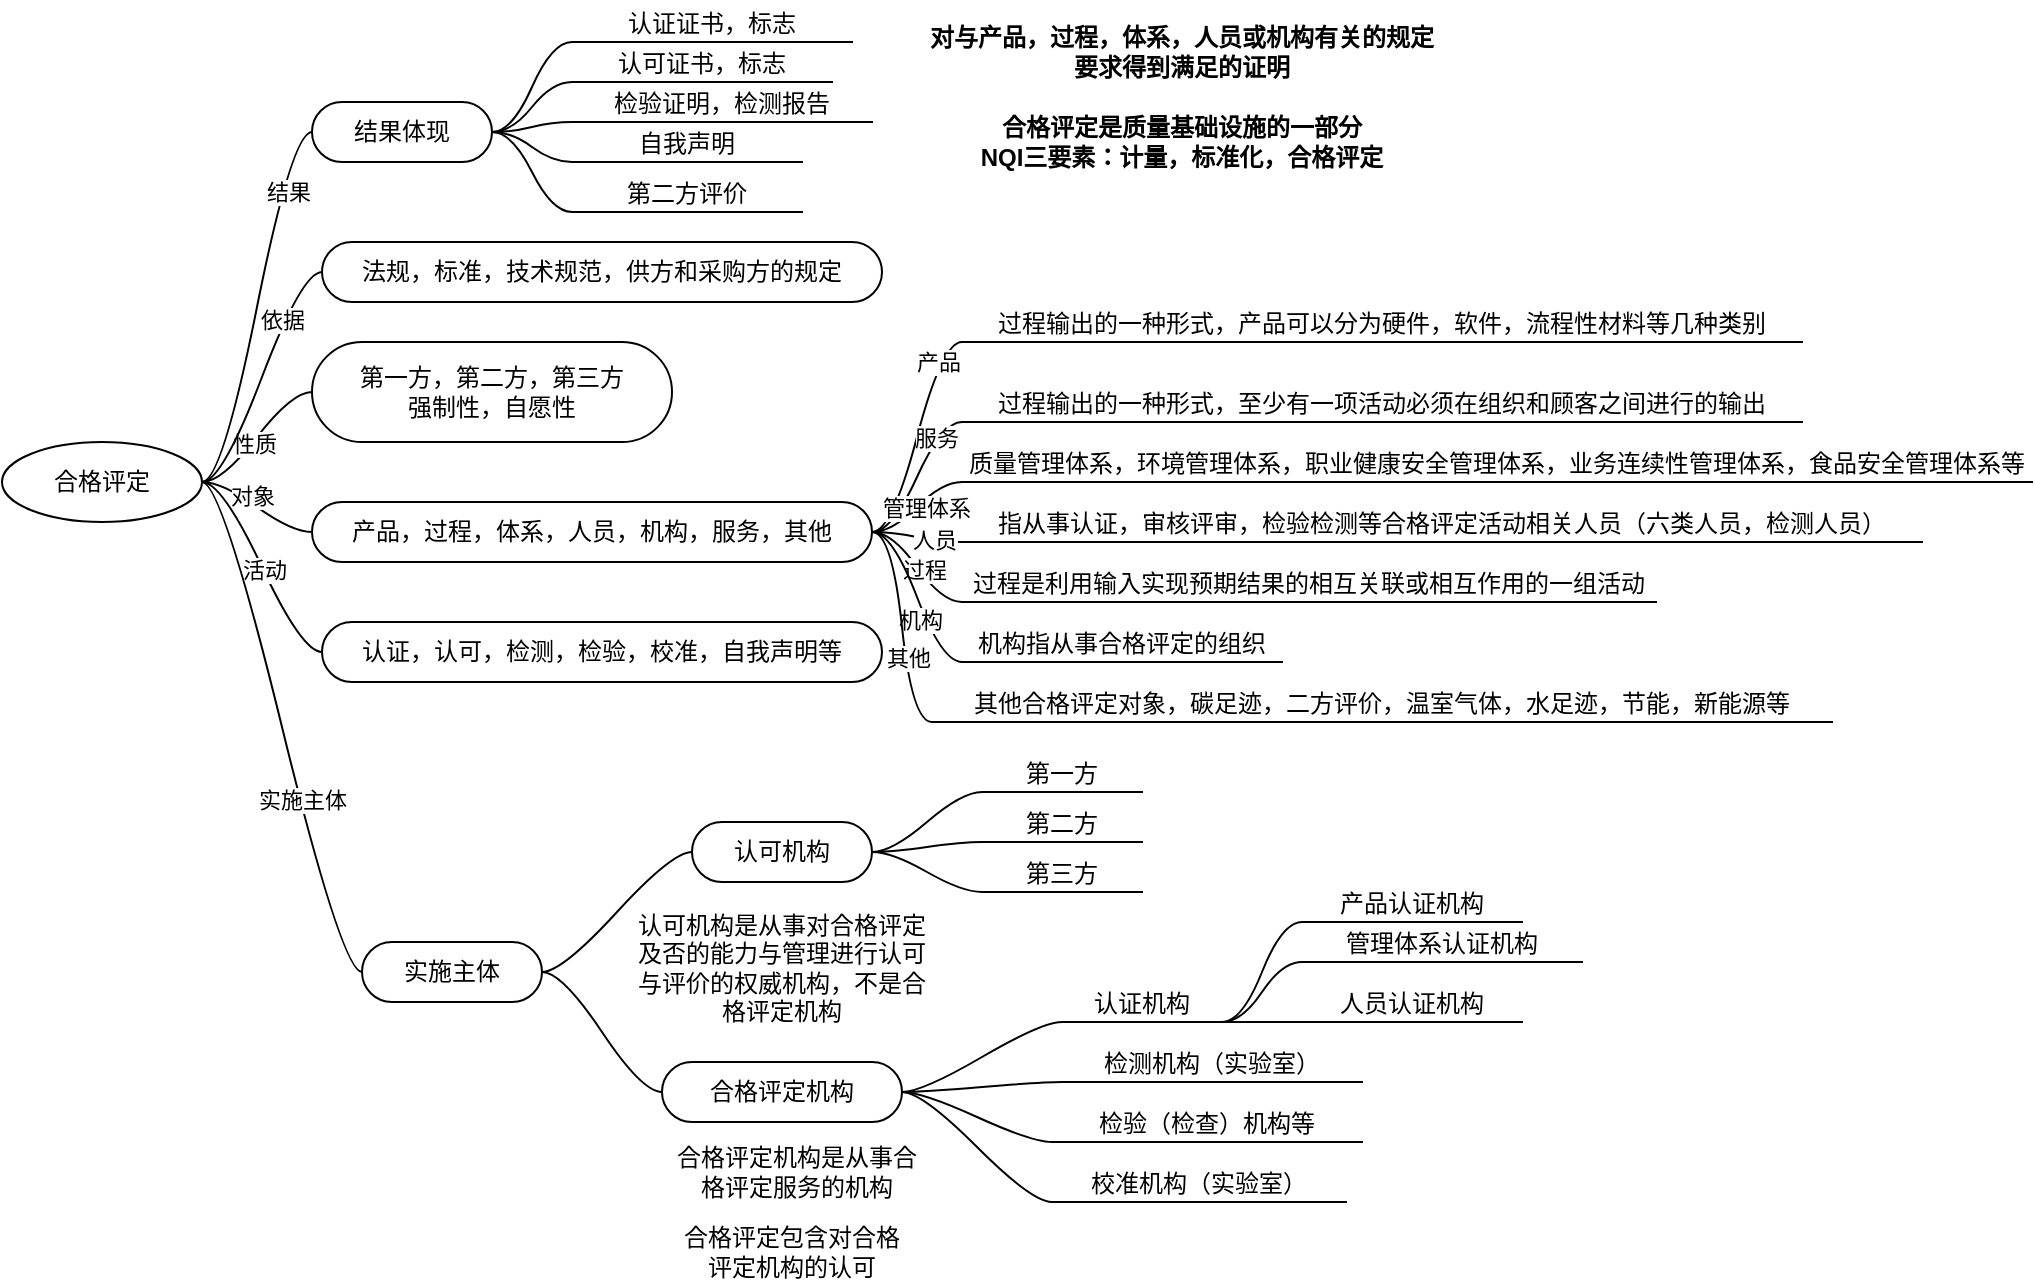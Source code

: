 <mxfile version="21.1.7" type="github">
  <diagram name="Page-1" id="uQ1ixLjwGyGthpmSJSai">
    <mxGraphModel dx="822" dy="773" grid="1" gridSize="10" guides="1" tooltips="1" connect="1" arrows="1" fold="1" page="1" pageScale="1" pageWidth="1100" pageHeight="850" math="0" shadow="0">
      <root>
        <mxCell id="0" />
        <mxCell id="1" parent="0" />
        <mxCell id="vAcdb8zV9JxCYVANtPO0-1" value="合格评定" style="ellipse;whiteSpace=wrap;html=1;align=center;newEdgeStyle={&quot;edgeStyle&quot;:&quot;entityRelationEdgeStyle&quot;,&quot;startArrow&quot;:&quot;none&quot;,&quot;endArrow&quot;:&quot;none&quot;,&quot;segment&quot;:10,&quot;curved&quot;:1,&quot;sourcePerimeterSpacing&quot;:0,&quot;targetPerimeterSpacing&quot;:0};treeFolding=1;treeMoving=1;" vertex="1" parent="1">
          <mxGeometry x="10" y="230" width="100" height="40" as="geometry" />
        </mxCell>
        <mxCell id="vAcdb8zV9JxCYVANtPO0-2" value="对与产品，过程，体系，人员或机构有关的规定要求得到满足的证明" style="text;html=1;strokeColor=none;fillColor=none;align=center;verticalAlign=middle;whiteSpace=wrap;rounded=0;fontStyle=1" vertex="1" parent="1">
          <mxGeometry x="470" y="20" width="260" height="30" as="geometry" />
        </mxCell>
        <mxCell id="vAcdb8zV9JxCYVANtPO0-3" value="第一方，第二方，第三方&lt;br&gt;强制性，自愿性" style="whiteSpace=wrap;html=1;rounded=1;arcSize=50;align=center;verticalAlign=middle;strokeWidth=1;autosize=1;spacing=4;treeFolding=1;treeMoving=1;newEdgeStyle={&quot;edgeStyle&quot;:&quot;entityRelationEdgeStyle&quot;,&quot;startArrow&quot;:&quot;none&quot;,&quot;endArrow&quot;:&quot;none&quot;,&quot;segment&quot;:10,&quot;curved&quot;:1,&quot;sourcePerimeterSpacing&quot;:0,&quot;targetPerimeterSpacing&quot;:0};" vertex="1" parent="1">
          <mxGeometry x="165" y="180" width="180" height="50" as="geometry" />
        </mxCell>
        <mxCell id="vAcdb8zV9JxCYVANtPO0-4" value="" style="edgeStyle=entityRelationEdgeStyle;startArrow=none;endArrow=none;segment=10;curved=1;sourcePerimeterSpacing=0;targetPerimeterSpacing=0;rounded=0;exitX=1;exitY=0.5;exitDx=0;exitDy=0;" edge="1" target="vAcdb8zV9JxCYVANtPO0-3" parent="1" source="vAcdb8zV9JxCYVANtPO0-1">
          <mxGeometry relative="1" as="geometry">
            <mxPoint x="180" y="230" as="sourcePoint" />
          </mxGeometry>
        </mxCell>
        <mxCell id="vAcdb8zV9JxCYVANtPO0-5" value="性质" style="edgeLabel;html=1;align=center;verticalAlign=middle;resizable=0;points=[];" vertex="1" connectable="0" parent="vAcdb8zV9JxCYVANtPO0-4">
          <mxGeometry x="-0.108" relative="1" as="geometry">
            <mxPoint x="1" as="offset" />
          </mxGeometry>
        </mxCell>
        <mxCell id="vAcdb8zV9JxCYVANtPO0-6" value="产品，过程，体系，人员，机构，服务，其他" style="whiteSpace=wrap;html=1;rounded=1;arcSize=50;align=center;verticalAlign=middle;strokeWidth=1;autosize=1;spacing=4;treeFolding=1;treeMoving=1;newEdgeStyle={&quot;edgeStyle&quot;:&quot;entityRelationEdgeStyle&quot;,&quot;startArrow&quot;:&quot;none&quot;,&quot;endArrow&quot;:&quot;none&quot;,&quot;segment&quot;:10,&quot;curved&quot;:1,&quot;sourcePerimeterSpacing&quot;:0,&quot;targetPerimeterSpacing&quot;:0};" vertex="1" parent="1">
          <mxGeometry x="165" y="260" width="280" height="30" as="geometry" />
        </mxCell>
        <mxCell id="vAcdb8zV9JxCYVANtPO0-7" value="" style="edgeStyle=entityRelationEdgeStyle;startArrow=none;endArrow=none;segment=10;curved=1;sourcePerimeterSpacing=0;targetPerimeterSpacing=0;rounded=0;exitX=1;exitY=0.5;exitDx=0;exitDy=0;" edge="1" target="vAcdb8zV9JxCYVANtPO0-6" parent="1" source="vAcdb8zV9JxCYVANtPO0-1">
          <mxGeometry relative="1" as="geometry">
            <mxPoint x="170" y="312" as="sourcePoint" />
          </mxGeometry>
        </mxCell>
        <mxCell id="vAcdb8zV9JxCYVANtPO0-8" value="对象" style="edgeLabel;html=1;align=center;verticalAlign=middle;resizable=0;points=[];" vertex="1" connectable="0" parent="vAcdb8zV9JxCYVANtPO0-7">
          <mxGeometry x="-0.187" y="3" relative="1" as="geometry">
            <mxPoint as="offset" />
          </mxGeometry>
        </mxCell>
        <mxCell id="vAcdb8zV9JxCYVANtPO0-9" value="过程输出的一种形式，产品可以分为硬件，软件，流程性材料等几种类别" style="whiteSpace=wrap;html=1;shape=partialRectangle;top=0;left=0;bottom=1;right=0;points=[[0,1],[1,1]];fillColor=none;align=center;verticalAlign=bottom;routingCenterY=0.5;snapToPoint=1;recursiveResize=0;autosize=1;treeFolding=1;treeMoving=1;newEdgeStyle={&quot;edgeStyle&quot;:&quot;entityRelationEdgeStyle&quot;,&quot;startArrow&quot;:&quot;none&quot;,&quot;endArrow&quot;:&quot;none&quot;,&quot;segment&quot;:10,&quot;curved&quot;:1,&quot;sourcePerimeterSpacing&quot;:0,&quot;targetPerimeterSpacing&quot;:0};" vertex="1" parent="1">
          <mxGeometry x="490" y="150" width="420" height="30" as="geometry" />
        </mxCell>
        <mxCell id="vAcdb8zV9JxCYVANtPO0-10" value="" style="edgeStyle=entityRelationEdgeStyle;startArrow=none;endArrow=none;segment=10;curved=1;sourcePerimeterSpacing=0;targetPerimeterSpacing=0;rounded=0;exitX=1;exitY=0.5;exitDx=0;exitDy=0;" edge="1" target="vAcdb8zV9JxCYVANtPO0-9" parent="1" source="vAcdb8zV9JxCYVANtPO0-6">
          <mxGeometry relative="1" as="geometry">
            <mxPoint x="470" y="240" as="sourcePoint" />
          </mxGeometry>
        </mxCell>
        <mxCell id="vAcdb8zV9JxCYVANtPO0-11" value="产品" style="edgeLabel;html=1;align=center;verticalAlign=middle;resizable=0;points=[];" vertex="1" connectable="0" parent="vAcdb8zV9JxCYVANtPO0-10">
          <mxGeometry x="0.073" y="2" relative="1" as="geometry">
            <mxPoint x="11" y="-33" as="offset" />
          </mxGeometry>
        </mxCell>
        <mxCell id="vAcdb8zV9JxCYVANtPO0-12" value="过程输出的一种形式，至少有一项活动必须在组织和顾客之间进行的输出" style="whiteSpace=wrap;html=1;shape=partialRectangle;top=0;left=0;bottom=1;right=0;points=[[0,1],[1,1]];fillColor=none;align=center;verticalAlign=bottom;routingCenterY=0.5;snapToPoint=1;recursiveResize=0;autosize=1;treeFolding=1;treeMoving=1;newEdgeStyle={&quot;edgeStyle&quot;:&quot;entityRelationEdgeStyle&quot;,&quot;startArrow&quot;:&quot;none&quot;,&quot;endArrow&quot;:&quot;none&quot;,&quot;segment&quot;:10,&quot;curved&quot;:1,&quot;sourcePerimeterSpacing&quot;:0,&quot;targetPerimeterSpacing&quot;:0};" vertex="1" parent="1">
          <mxGeometry x="490" y="190" width="420" height="30" as="geometry" />
        </mxCell>
        <mxCell id="vAcdb8zV9JxCYVANtPO0-13" value="" style="edgeStyle=entityRelationEdgeStyle;startArrow=none;endArrow=none;segment=10;curved=1;sourcePerimeterSpacing=0;targetPerimeterSpacing=0;rounded=0;exitX=1;exitY=0.5;exitDx=0;exitDy=0;" edge="1" target="vAcdb8zV9JxCYVANtPO0-12" parent="1" source="vAcdb8zV9JxCYVANtPO0-6">
          <mxGeometry relative="1" as="geometry">
            <mxPoint x="360" y="275" as="sourcePoint" />
          </mxGeometry>
        </mxCell>
        <mxCell id="vAcdb8zV9JxCYVANtPO0-14" value="服务" style="edgeLabel;html=1;align=center;verticalAlign=middle;resizable=0;points=[];" vertex="1" connectable="0" parent="vAcdb8zV9JxCYVANtPO0-13">
          <mxGeometry x="-0.114" relative="1" as="geometry">
            <mxPoint x="11" y="-24" as="offset" />
          </mxGeometry>
        </mxCell>
        <mxCell id="vAcdb8zV9JxCYVANtPO0-15" value="质量管理体系，环境管理体系，职业健康安全管理体系，业务连续性管理体系，食品安全管理体系等" style="whiteSpace=wrap;html=1;shape=partialRectangle;top=0;left=0;bottom=1;right=0;points=[[0,1],[1,1]];fillColor=none;align=center;verticalAlign=bottom;routingCenterY=0.5;snapToPoint=1;recursiveResize=0;autosize=1;treeFolding=1;treeMoving=1;newEdgeStyle={&quot;edgeStyle&quot;:&quot;entityRelationEdgeStyle&quot;,&quot;startArrow&quot;:&quot;none&quot;,&quot;endArrow&quot;:&quot;none&quot;,&quot;segment&quot;:10,&quot;curved&quot;:1,&quot;sourcePerimeterSpacing&quot;:0,&quot;targetPerimeterSpacing&quot;:0};" vertex="1" parent="1">
          <mxGeometry x="490" y="220" width="535" height="30" as="geometry" />
        </mxCell>
        <mxCell id="vAcdb8zV9JxCYVANtPO0-16" value="" style="edgeStyle=entityRelationEdgeStyle;startArrow=none;endArrow=none;segment=10;curved=1;sourcePerimeterSpacing=0;targetPerimeterSpacing=0;rounded=0;exitX=1;exitY=0.5;exitDx=0;exitDy=0;" edge="1" target="vAcdb8zV9JxCYVANtPO0-15" parent="1" source="vAcdb8zV9JxCYVANtPO0-6">
          <mxGeometry relative="1" as="geometry">
            <mxPoint x="450" y="270" as="sourcePoint" />
          </mxGeometry>
        </mxCell>
        <mxCell id="vAcdb8zV9JxCYVANtPO0-17" value="管理体系" style="edgeLabel;html=1;align=center;verticalAlign=middle;resizable=0;points=[];" vertex="1" connectable="0" parent="vAcdb8zV9JxCYVANtPO0-16">
          <mxGeometry x="0.081" y="-3" relative="1" as="geometry">
            <mxPoint as="offset" />
          </mxGeometry>
        </mxCell>
        <mxCell id="vAcdb8zV9JxCYVANtPO0-18" value="指从事认证，审核评审，检验检测等合格评定活动相关人员（六类人员，检测人员）" style="whiteSpace=wrap;html=1;shape=partialRectangle;top=0;left=0;bottom=1;right=0;points=[[0,1],[1,1]];fillColor=none;align=center;verticalAlign=bottom;routingCenterY=0.5;snapToPoint=1;recursiveResize=0;autosize=1;treeFolding=1;treeMoving=1;newEdgeStyle={&quot;edgeStyle&quot;:&quot;entityRelationEdgeStyle&quot;,&quot;startArrow&quot;:&quot;none&quot;,&quot;endArrow&quot;:&quot;none&quot;,&quot;segment&quot;:10,&quot;curved&quot;:1,&quot;sourcePerimeterSpacing&quot;:0,&quot;targetPerimeterSpacing&quot;:0};" vertex="1" parent="1">
          <mxGeometry x="490" y="250" width="480" height="30" as="geometry" />
        </mxCell>
        <mxCell id="vAcdb8zV9JxCYVANtPO0-19" value="" style="edgeStyle=entityRelationEdgeStyle;startArrow=none;endArrow=none;segment=10;curved=1;sourcePerimeterSpacing=0;targetPerimeterSpacing=0;rounded=0;" edge="1" target="vAcdb8zV9JxCYVANtPO0-18" parent="1" source="vAcdb8zV9JxCYVANtPO0-6">
          <mxGeometry relative="1" as="geometry">
            <mxPoint x="450" y="300" as="sourcePoint" />
          </mxGeometry>
        </mxCell>
        <mxCell id="vAcdb8zV9JxCYVANtPO0-20" value="人员" style="edgeLabel;html=1;align=center;verticalAlign=middle;resizable=0;points=[];" vertex="1" connectable="0" parent="vAcdb8zV9JxCYVANtPO0-19">
          <mxGeometry x="0.354" relative="1" as="geometry">
            <mxPoint as="offset" />
          </mxGeometry>
        </mxCell>
        <mxCell id="vAcdb8zV9JxCYVANtPO0-21" value="过程是利用输入实现预期结果的相互关联或相互作用的一组活动" style="whiteSpace=wrap;html=1;shape=partialRectangle;top=0;left=0;bottom=1;right=0;points=[[0,1],[1,1]];fillColor=none;align=center;verticalAlign=bottom;routingCenterY=0.5;snapToPoint=1;recursiveResize=0;autosize=1;treeFolding=1;treeMoving=1;newEdgeStyle={&quot;edgeStyle&quot;:&quot;entityRelationEdgeStyle&quot;,&quot;startArrow&quot;:&quot;none&quot;,&quot;endArrow&quot;:&quot;none&quot;,&quot;segment&quot;:10,&quot;curved&quot;:1,&quot;sourcePerimeterSpacing&quot;:0,&quot;targetPerimeterSpacing&quot;:0};" vertex="1" parent="1">
          <mxGeometry x="490" y="280" width="347" height="30" as="geometry" />
        </mxCell>
        <mxCell id="vAcdb8zV9JxCYVANtPO0-22" value="" style="edgeStyle=entityRelationEdgeStyle;startArrow=none;endArrow=none;segment=10;curved=1;sourcePerimeterSpacing=0;targetPerimeterSpacing=0;rounded=0;exitX=1;exitY=0.5;exitDx=0;exitDy=0;" edge="1" target="vAcdb8zV9JxCYVANtPO0-21" parent="1" source="vAcdb8zV9JxCYVANtPO0-6">
          <mxGeometry relative="1" as="geometry">
            <mxPoint x="450" y="280" as="sourcePoint" />
          </mxGeometry>
        </mxCell>
        <mxCell id="vAcdb8zV9JxCYVANtPO0-23" value="过程" style="edgeLabel;html=1;align=center;verticalAlign=middle;resizable=0;points=[];" vertex="1" connectable="0" parent="vAcdb8zV9JxCYVANtPO0-22">
          <mxGeometry x="0.092" y="2" relative="1" as="geometry">
            <mxPoint as="offset" />
          </mxGeometry>
        </mxCell>
        <mxCell id="vAcdb8zV9JxCYVANtPO0-24" value="机构指从事合格评定的组织" style="whiteSpace=wrap;html=1;shape=partialRectangle;top=0;left=0;bottom=1;right=0;points=[[0,1],[1,1]];fillColor=none;align=center;verticalAlign=bottom;routingCenterY=0.5;snapToPoint=1;recursiveResize=0;autosize=1;treeFolding=1;treeMoving=1;newEdgeStyle={&quot;edgeStyle&quot;:&quot;entityRelationEdgeStyle&quot;,&quot;startArrow&quot;:&quot;none&quot;,&quot;endArrow&quot;:&quot;none&quot;,&quot;segment&quot;:10,&quot;curved&quot;:1,&quot;sourcePerimeterSpacing&quot;:0,&quot;targetPerimeterSpacing&quot;:0};" vertex="1" parent="1">
          <mxGeometry x="490" y="310" width="160" height="30" as="geometry" />
        </mxCell>
        <mxCell id="vAcdb8zV9JxCYVANtPO0-25" value="" style="edgeStyle=entityRelationEdgeStyle;startArrow=none;endArrow=none;segment=10;curved=1;sourcePerimeterSpacing=0;targetPerimeterSpacing=0;rounded=0;exitX=1;exitY=0.5;exitDx=0;exitDy=0;" edge="1" target="vAcdb8zV9JxCYVANtPO0-24" parent="1" source="vAcdb8zV9JxCYVANtPO0-6">
          <mxGeometry relative="1" as="geometry">
            <mxPoint x="460" y="370" as="sourcePoint" />
          </mxGeometry>
        </mxCell>
        <mxCell id="vAcdb8zV9JxCYVANtPO0-26" value="机构" style="edgeLabel;html=1;align=center;verticalAlign=middle;resizable=0;points=[];" vertex="1" connectable="0" parent="vAcdb8zV9JxCYVANtPO0-25">
          <mxGeometry x="0.236" y="-3" relative="1" as="geometry">
            <mxPoint as="offset" />
          </mxGeometry>
        </mxCell>
        <mxCell id="vAcdb8zV9JxCYVANtPO0-27" value="其他合格评定对象，碳足迹，二方评价，温室气体，水足迹，节能，新能源等" style="whiteSpace=wrap;html=1;shape=partialRectangle;top=0;left=0;bottom=1;right=0;points=[[0,1],[1,1]];fillColor=none;align=center;verticalAlign=bottom;routingCenterY=0.5;snapToPoint=1;recursiveResize=0;autosize=1;treeFolding=1;treeMoving=1;newEdgeStyle={&quot;edgeStyle&quot;:&quot;entityRelationEdgeStyle&quot;,&quot;startArrow&quot;:&quot;none&quot;,&quot;endArrow&quot;:&quot;none&quot;,&quot;segment&quot;:10,&quot;curved&quot;:1,&quot;sourcePerimeterSpacing&quot;:0,&quot;targetPerimeterSpacing&quot;:0};" vertex="1" parent="1">
          <mxGeometry x="475" y="340" width="450" height="30" as="geometry" />
        </mxCell>
        <mxCell id="vAcdb8zV9JxCYVANtPO0-28" value="" style="edgeStyle=entityRelationEdgeStyle;startArrow=none;endArrow=none;segment=10;curved=1;sourcePerimeterSpacing=0;targetPerimeterSpacing=0;rounded=0;exitX=1;exitY=0.5;exitDx=0;exitDy=0;" edge="1" target="vAcdb8zV9JxCYVANtPO0-27" parent="1" source="vAcdb8zV9JxCYVANtPO0-6">
          <mxGeometry relative="1" as="geometry">
            <mxPoint x="450" y="400" as="sourcePoint" />
          </mxGeometry>
        </mxCell>
        <mxCell id="vAcdb8zV9JxCYVANtPO0-29" value="其他" style="edgeLabel;html=1;align=center;verticalAlign=middle;resizable=0;points=[];" vertex="1" connectable="0" parent="vAcdb8zV9JxCYVANtPO0-28">
          <mxGeometry x="0.267" y="1" relative="1" as="geometry">
            <mxPoint as="offset" />
          </mxGeometry>
        </mxCell>
        <mxCell id="vAcdb8zV9JxCYVANtPO0-30" value="认证，认可，检测，检验，校准，自我声明等" style="whiteSpace=wrap;html=1;rounded=1;arcSize=50;align=center;verticalAlign=middle;strokeWidth=1;autosize=1;spacing=4;treeFolding=1;treeMoving=1;newEdgeStyle={&quot;edgeStyle&quot;:&quot;entityRelationEdgeStyle&quot;,&quot;startArrow&quot;:&quot;none&quot;,&quot;endArrow&quot;:&quot;none&quot;,&quot;segment&quot;:10,&quot;curved&quot;:1,&quot;sourcePerimeterSpacing&quot;:0,&quot;targetPerimeterSpacing&quot;:0};" vertex="1" parent="1">
          <mxGeometry x="170" y="320" width="280" height="30" as="geometry" />
        </mxCell>
        <mxCell id="vAcdb8zV9JxCYVANtPO0-31" value="" style="edgeStyle=entityRelationEdgeStyle;startArrow=none;endArrow=none;segment=10;curved=1;sourcePerimeterSpacing=0;targetPerimeterSpacing=0;rounded=0;exitX=1;exitY=0.5;exitDx=0;exitDy=0;" edge="1" target="vAcdb8zV9JxCYVANtPO0-30" parent="1" source="vAcdb8zV9JxCYVANtPO0-1">
          <mxGeometry relative="1" as="geometry">
            <mxPoint x="150" y="370" as="sourcePoint" />
          </mxGeometry>
        </mxCell>
        <mxCell id="vAcdb8zV9JxCYVANtPO0-32" value="活动" style="edgeLabel;html=1;align=center;verticalAlign=middle;resizable=0;points=[];" vertex="1" connectable="0" parent="vAcdb8zV9JxCYVANtPO0-31">
          <mxGeometry x="0.029" relative="1" as="geometry">
            <mxPoint as="offset" />
          </mxGeometry>
        </mxCell>
        <mxCell id="vAcdb8zV9JxCYVANtPO0-33" value="实施主体" style="whiteSpace=wrap;html=1;rounded=1;arcSize=50;align=center;verticalAlign=middle;strokeWidth=1;autosize=1;spacing=4;treeFolding=1;treeMoving=1;newEdgeStyle={&quot;edgeStyle&quot;:&quot;entityRelationEdgeStyle&quot;,&quot;startArrow&quot;:&quot;none&quot;,&quot;endArrow&quot;:&quot;none&quot;,&quot;segment&quot;:10,&quot;curved&quot;:1,&quot;sourcePerimeterSpacing&quot;:0,&quot;targetPerimeterSpacing&quot;:0};" vertex="1" parent="1">
          <mxGeometry x="190" y="480" width="90" height="30" as="geometry" />
        </mxCell>
        <mxCell id="vAcdb8zV9JxCYVANtPO0-34" value="" style="edgeStyle=entityRelationEdgeStyle;startArrow=none;endArrow=none;segment=10;curved=1;sourcePerimeterSpacing=0;targetPerimeterSpacing=0;rounded=0;exitX=1;exitY=0.5;exitDx=0;exitDy=0;" edge="1" target="vAcdb8zV9JxCYVANtPO0-33" parent="1" source="vAcdb8zV9JxCYVANtPO0-1">
          <mxGeometry relative="1" as="geometry">
            <mxPoint x="140" y="412" as="sourcePoint" />
          </mxGeometry>
        </mxCell>
        <mxCell id="vAcdb8zV9JxCYVANtPO0-35" value="实施主体" style="edgeLabel;html=1;align=center;verticalAlign=middle;resizable=0;points=[];" vertex="1" connectable="0" parent="vAcdb8zV9JxCYVANtPO0-34">
          <mxGeometry x="0.275" y="1" relative="1" as="geometry">
            <mxPoint as="offset" />
          </mxGeometry>
        </mxCell>
        <mxCell id="vAcdb8zV9JxCYVANtPO0-36" value="认证机构" style="whiteSpace=wrap;html=1;shape=partialRectangle;top=0;left=0;bottom=1;right=0;points=[[0,1],[1,1]];fillColor=none;align=center;verticalAlign=bottom;routingCenterY=0.5;snapToPoint=1;recursiveResize=0;autosize=1;treeFolding=1;treeMoving=1;newEdgeStyle={&quot;edgeStyle&quot;:&quot;entityRelationEdgeStyle&quot;,&quot;startArrow&quot;:&quot;none&quot;,&quot;endArrow&quot;:&quot;none&quot;,&quot;segment&quot;:10,&quot;curved&quot;:1,&quot;sourcePerimeterSpacing&quot;:0,&quot;targetPerimeterSpacing&quot;:0};" vertex="1" parent="1">
          <mxGeometry x="540" y="490" width="80" height="30" as="geometry" />
        </mxCell>
        <mxCell id="vAcdb8zV9JxCYVANtPO0-37" value="" style="edgeStyle=entityRelationEdgeStyle;startArrow=none;endArrow=none;segment=10;curved=1;sourcePerimeterSpacing=0;targetPerimeterSpacing=0;rounded=0;exitX=1;exitY=0.5;exitDx=0;exitDy=0;" edge="1" target="vAcdb8zV9JxCYVANtPO0-36" parent="1" source="vAcdb8zV9JxCYVANtPO0-63">
          <mxGeometry relative="1" as="geometry">
            <mxPoint x="280" y="400" as="sourcePoint" />
          </mxGeometry>
        </mxCell>
        <mxCell id="vAcdb8zV9JxCYVANtPO0-38" value="检测机构（实验室）" style="whiteSpace=wrap;html=1;shape=partialRectangle;top=0;left=0;bottom=1;right=0;points=[[0,1],[1,1]];fillColor=none;align=center;verticalAlign=bottom;routingCenterY=0.5;snapToPoint=1;recursiveResize=0;autosize=1;treeFolding=1;treeMoving=1;newEdgeStyle={&quot;edgeStyle&quot;:&quot;entityRelationEdgeStyle&quot;,&quot;startArrow&quot;:&quot;none&quot;,&quot;endArrow&quot;:&quot;none&quot;,&quot;segment&quot;:10,&quot;curved&quot;:1,&quot;sourcePerimeterSpacing&quot;:0,&quot;targetPerimeterSpacing&quot;:0};" vertex="1" parent="1">
          <mxGeometry x="540" y="520" width="150" height="30" as="geometry" />
        </mxCell>
        <mxCell id="vAcdb8zV9JxCYVANtPO0-39" value="" style="edgeStyle=entityRelationEdgeStyle;startArrow=none;endArrow=none;segment=10;curved=1;sourcePerimeterSpacing=0;targetPerimeterSpacing=0;rounded=0;exitX=1;exitY=0.5;exitDx=0;exitDy=0;" edge="1" target="vAcdb8zV9JxCYVANtPO0-38" parent="1" source="vAcdb8zV9JxCYVANtPO0-63">
          <mxGeometry relative="1" as="geometry">
            <mxPoint x="355" y="460" as="sourcePoint" />
          </mxGeometry>
        </mxCell>
        <mxCell id="vAcdb8zV9JxCYVANtPO0-42" value="检验（检查）机构等" style="whiteSpace=wrap;html=1;shape=partialRectangle;top=0;left=0;bottom=1;right=0;points=[[0,1],[1,1]];fillColor=none;align=center;verticalAlign=bottom;routingCenterY=0.5;snapToPoint=1;recursiveResize=0;autosize=1;treeFolding=1;treeMoving=1;newEdgeStyle={&quot;edgeStyle&quot;:&quot;entityRelationEdgeStyle&quot;,&quot;startArrow&quot;:&quot;none&quot;,&quot;endArrow&quot;:&quot;none&quot;,&quot;segment&quot;:10,&quot;curved&quot;:1,&quot;sourcePerimeterSpacing&quot;:0,&quot;targetPerimeterSpacing&quot;:0};" vertex="1" parent="1">
          <mxGeometry x="535" y="560" width="155" height="20" as="geometry" />
        </mxCell>
        <mxCell id="vAcdb8zV9JxCYVANtPO0-43" value="" style="edgeStyle=entityRelationEdgeStyle;startArrow=none;endArrow=none;segment=10;curved=1;sourcePerimeterSpacing=0;targetPerimeterSpacing=0;rounded=0;exitX=1;exitY=0.5;exitDx=0;exitDy=0;" edge="1" target="vAcdb8zV9JxCYVANtPO0-42" parent="1" source="vAcdb8zV9JxCYVANtPO0-63">
          <mxGeometry relative="1" as="geometry">
            <mxPoint x="355" y="495" as="sourcePoint" />
          </mxGeometry>
        </mxCell>
        <mxCell id="vAcdb8zV9JxCYVANtPO0-44" value="法规，标准，技术规范，供方和采购方的规定" style="whiteSpace=wrap;html=1;rounded=1;arcSize=50;align=center;verticalAlign=middle;strokeWidth=1;autosize=1;spacing=4;treeFolding=1;treeMoving=1;newEdgeStyle={&quot;edgeStyle&quot;:&quot;entityRelationEdgeStyle&quot;,&quot;startArrow&quot;:&quot;none&quot;,&quot;endArrow&quot;:&quot;none&quot;,&quot;segment&quot;:10,&quot;curved&quot;:1,&quot;sourcePerimeterSpacing&quot;:0,&quot;targetPerimeterSpacing&quot;:0};" vertex="1" parent="1">
          <mxGeometry x="170" y="130" width="280" height="30" as="geometry" />
        </mxCell>
        <mxCell id="vAcdb8zV9JxCYVANtPO0-45" value="" style="edgeStyle=entityRelationEdgeStyle;startArrow=none;endArrow=none;segment=10;curved=1;sourcePerimeterSpacing=0;targetPerimeterSpacing=0;rounded=0;exitX=1;exitY=0.5;exitDx=0;exitDy=0;" edge="1" target="vAcdb8zV9JxCYVANtPO0-44" parent="1" source="vAcdb8zV9JxCYVANtPO0-1">
          <mxGeometry relative="1" as="geometry">
            <mxPoint x="180" y="142" as="sourcePoint" />
          </mxGeometry>
        </mxCell>
        <mxCell id="vAcdb8zV9JxCYVANtPO0-46" value="依据" style="edgeLabel;html=1;align=center;verticalAlign=middle;resizable=0;points=[];" vertex="1" connectable="0" parent="vAcdb8zV9JxCYVANtPO0-45">
          <mxGeometry x="0.458" y="1" relative="1" as="geometry">
            <mxPoint as="offset" />
          </mxGeometry>
        </mxCell>
        <mxCell id="vAcdb8zV9JxCYVANtPO0-47" value="结果体现" style="whiteSpace=wrap;html=1;rounded=1;arcSize=50;align=center;verticalAlign=middle;strokeWidth=1;autosize=1;spacing=4;treeFolding=1;treeMoving=1;newEdgeStyle={&quot;edgeStyle&quot;:&quot;entityRelationEdgeStyle&quot;,&quot;startArrow&quot;:&quot;none&quot;,&quot;endArrow&quot;:&quot;none&quot;,&quot;segment&quot;:10,&quot;curved&quot;:1,&quot;sourcePerimeterSpacing&quot;:0,&quot;targetPerimeterSpacing&quot;:0};" vertex="1" parent="1">
          <mxGeometry x="165" y="60" width="90" height="30" as="geometry" />
        </mxCell>
        <mxCell id="vAcdb8zV9JxCYVANtPO0-48" value="" style="edgeStyle=entityRelationEdgeStyle;startArrow=none;endArrow=none;segment=10;curved=1;sourcePerimeterSpacing=0;targetPerimeterSpacing=0;rounded=0;exitX=1;exitY=0.5;exitDx=0;exitDy=0;" edge="1" target="vAcdb8zV9JxCYVANtPO0-47" parent="1" source="vAcdb8zV9JxCYVANtPO0-1">
          <mxGeometry relative="1" as="geometry">
            <mxPoint x="140" y="102" as="sourcePoint" />
          </mxGeometry>
        </mxCell>
        <mxCell id="vAcdb8zV9JxCYVANtPO0-49" value="结果" style="edgeLabel;html=1;align=center;verticalAlign=middle;resizable=0;points=[];" vertex="1" connectable="0" parent="vAcdb8zV9JxCYVANtPO0-48">
          <mxGeometry x="0.601" y="-4" relative="1" as="geometry">
            <mxPoint as="offset" />
          </mxGeometry>
        </mxCell>
        <mxCell id="vAcdb8zV9JxCYVANtPO0-52" value="检验证明，检测报告" style="whiteSpace=wrap;html=1;shape=partialRectangle;top=0;left=0;bottom=1;right=0;points=[[0,1],[1,1]];fillColor=none;align=center;verticalAlign=bottom;routingCenterY=0.5;snapToPoint=1;recursiveResize=0;autosize=1;treeFolding=1;treeMoving=1;newEdgeStyle={&quot;edgeStyle&quot;:&quot;entityRelationEdgeStyle&quot;,&quot;startArrow&quot;:&quot;none&quot;,&quot;endArrow&quot;:&quot;none&quot;,&quot;segment&quot;:10,&quot;curved&quot;:1,&quot;sourcePerimeterSpacing&quot;:0,&quot;targetPerimeterSpacing&quot;:0};" vertex="1" parent="1">
          <mxGeometry x="295" y="50" width="150" height="20" as="geometry" />
        </mxCell>
        <mxCell id="vAcdb8zV9JxCYVANtPO0-53" value="" style="edgeStyle=entityRelationEdgeStyle;startArrow=none;endArrow=none;segment=10;curved=1;sourcePerimeterSpacing=0;targetPerimeterSpacing=0;rounded=0;exitX=1;exitY=0.5;exitDx=0;exitDy=0;" edge="1" parent="1" target="vAcdb8zV9JxCYVANtPO0-52" source="vAcdb8zV9JxCYVANtPO0-47">
          <mxGeometry relative="1" as="geometry">
            <mxPoint x="255" y="100" as="sourcePoint" />
          </mxGeometry>
        </mxCell>
        <mxCell id="vAcdb8zV9JxCYVANtPO0-54" value="认可证书，标志" style="whiteSpace=wrap;html=1;shape=partialRectangle;top=0;left=0;bottom=1;right=0;points=[[0,1],[1,1]];fillColor=none;align=center;verticalAlign=bottom;routingCenterY=0.5;snapToPoint=1;recursiveResize=0;autosize=1;treeFolding=1;treeMoving=1;newEdgeStyle={&quot;edgeStyle&quot;:&quot;entityRelationEdgeStyle&quot;,&quot;startArrow&quot;:&quot;none&quot;,&quot;endArrow&quot;:&quot;none&quot;,&quot;segment&quot;:10,&quot;curved&quot;:1,&quot;sourcePerimeterSpacing&quot;:0,&quot;targetPerimeterSpacing&quot;:0};" vertex="1" parent="1">
          <mxGeometry x="295" y="30" width="130" height="20" as="geometry" />
        </mxCell>
        <mxCell id="vAcdb8zV9JxCYVANtPO0-55" value="" style="edgeStyle=entityRelationEdgeStyle;startArrow=none;endArrow=none;segment=10;curved=1;sourcePerimeterSpacing=0;targetPerimeterSpacing=0;rounded=0;exitX=1;exitY=0.5;exitDx=0;exitDy=0;" edge="1" parent="1" target="vAcdb8zV9JxCYVANtPO0-54" source="vAcdb8zV9JxCYVANtPO0-47">
          <mxGeometry relative="1" as="geometry">
            <mxPoint x="300" y="40" as="sourcePoint" />
          </mxGeometry>
        </mxCell>
        <mxCell id="vAcdb8zV9JxCYVANtPO0-56" value="认证证书，标志" style="whiteSpace=wrap;html=1;shape=partialRectangle;top=0;left=0;bottom=1;right=0;points=[[0,1],[1,1]];fillColor=none;align=center;verticalAlign=bottom;routingCenterY=0.5;snapToPoint=1;recursiveResize=0;autosize=1;treeFolding=1;treeMoving=1;newEdgeStyle={&quot;edgeStyle&quot;:&quot;entityRelationEdgeStyle&quot;,&quot;startArrow&quot;:&quot;none&quot;,&quot;endArrow&quot;:&quot;none&quot;,&quot;segment&quot;:10,&quot;curved&quot;:1,&quot;sourcePerimeterSpacing&quot;:0,&quot;targetPerimeterSpacing&quot;:0};" vertex="1" parent="1">
          <mxGeometry x="295" y="10" width="140" height="20" as="geometry" />
        </mxCell>
        <mxCell id="vAcdb8zV9JxCYVANtPO0-57" value="" style="edgeStyle=entityRelationEdgeStyle;startArrow=none;endArrow=none;segment=10;curved=1;sourcePerimeterSpacing=0;targetPerimeterSpacing=0;rounded=0;exitX=1;exitY=0.5;exitDx=0;exitDy=0;" edge="1" parent="1" target="vAcdb8zV9JxCYVANtPO0-56" source="vAcdb8zV9JxCYVANtPO0-47">
          <mxGeometry relative="1" as="geometry">
            <mxPoint x="310" y="50" as="sourcePoint" />
          </mxGeometry>
        </mxCell>
        <mxCell id="vAcdb8zV9JxCYVANtPO0-59" value="自我声明" style="whiteSpace=wrap;html=1;shape=partialRectangle;top=0;left=0;bottom=1;right=0;points=[[0,1],[1,1]];fillColor=none;align=center;verticalAlign=bottom;routingCenterY=0.5;snapToPoint=1;recursiveResize=0;autosize=1;treeFolding=1;treeMoving=1;newEdgeStyle={&quot;edgeStyle&quot;:&quot;entityRelationEdgeStyle&quot;,&quot;startArrow&quot;:&quot;none&quot;,&quot;endArrow&quot;:&quot;none&quot;,&quot;segment&quot;:10,&quot;curved&quot;:1,&quot;sourcePerimeterSpacing&quot;:0,&quot;targetPerimeterSpacing&quot;:0};" vertex="1" parent="1">
          <mxGeometry x="295" y="70" width="115" height="20" as="geometry" />
        </mxCell>
        <mxCell id="vAcdb8zV9JxCYVANtPO0-60" value="" style="edgeStyle=entityRelationEdgeStyle;startArrow=none;endArrow=none;segment=10;curved=1;sourcePerimeterSpacing=0;targetPerimeterSpacing=0;rounded=0;exitX=1;exitY=0.5;exitDx=0;exitDy=0;" edge="1" target="vAcdb8zV9JxCYVANtPO0-59" parent="1" source="vAcdb8zV9JxCYVANtPO0-47">
          <mxGeometry relative="1" as="geometry">
            <mxPoint x="260" y="120" as="sourcePoint" />
          </mxGeometry>
        </mxCell>
        <mxCell id="vAcdb8zV9JxCYVANtPO0-61" value="第二方评价" style="whiteSpace=wrap;html=1;shape=partialRectangle;top=0;left=0;bottom=1;right=0;points=[[0,1],[1,1]];fillColor=none;align=center;verticalAlign=bottom;routingCenterY=0.5;snapToPoint=1;recursiveResize=0;autosize=1;treeFolding=1;treeMoving=1;newEdgeStyle={&quot;edgeStyle&quot;:&quot;entityRelationEdgeStyle&quot;,&quot;startArrow&quot;:&quot;none&quot;,&quot;endArrow&quot;:&quot;none&quot;,&quot;segment&quot;:10,&quot;curved&quot;:1,&quot;sourcePerimeterSpacing&quot;:0,&quot;targetPerimeterSpacing&quot;:0};" vertex="1" parent="1">
          <mxGeometry x="295" y="90" width="115" height="25" as="geometry" />
        </mxCell>
        <mxCell id="vAcdb8zV9JxCYVANtPO0-62" value="" style="edgeStyle=entityRelationEdgeStyle;startArrow=none;endArrow=none;segment=10;curved=1;sourcePerimeterSpacing=0;targetPerimeterSpacing=0;rounded=0;exitX=1;exitY=0.5;exitDx=0;exitDy=0;" edge="1" target="vAcdb8zV9JxCYVANtPO0-61" parent="1" source="vAcdb8zV9JxCYVANtPO0-47">
          <mxGeometry relative="1" as="geometry">
            <mxPoint x="255" y="70" as="sourcePoint" />
          </mxGeometry>
        </mxCell>
        <mxCell id="vAcdb8zV9JxCYVANtPO0-63" value="合格评定机构" style="whiteSpace=wrap;html=1;rounded=1;arcSize=50;align=center;verticalAlign=middle;strokeWidth=1;autosize=1;spacing=4;treeFolding=1;treeMoving=1;newEdgeStyle={&quot;edgeStyle&quot;:&quot;entityRelationEdgeStyle&quot;,&quot;startArrow&quot;:&quot;none&quot;,&quot;endArrow&quot;:&quot;none&quot;,&quot;segment&quot;:10,&quot;curved&quot;:1,&quot;sourcePerimeterSpacing&quot;:0,&quot;targetPerimeterSpacing&quot;:0};" vertex="1" parent="1">
          <mxGeometry x="340" y="540" width="120" height="30" as="geometry" />
        </mxCell>
        <mxCell id="vAcdb8zV9JxCYVANtPO0-64" value="" style="edgeStyle=entityRelationEdgeStyle;startArrow=none;endArrow=none;segment=10;curved=1;sourcePerimeterSpacing=0;targetPerimeterSpacing=0;rounded=0;exitX=1;exitY=0.5;exitDx=0;exitDy=0;" edge="1" target="vAcdb8zV9JxCYVANtPO0-63" parent="1" source="vAcdb8zV9JxCYVANtPO0-33">
          <mxGeometry relative="1" as="geometry">
            <mxPoint x="340" y="602" as="sourcePoint" />
          </mxGeometry>
        </mxCell>
        <mxCell id="vAcdb8zV9JxCYVANtPO0-65" value="认可机构" style="whiteSpace=wrap;html=1;rounded=1;arcSize=50;align=center;verticalAlign=middle;strokeWidth=1;autosize=1;spacing=4;treeFolding=1;treeMoving=1;newEdgeStyle={&quot;edgeStyle&quot;:&quot;entityRelationEdgeStyle&quot;,&quot;startArrow&quot;:&quot;none&quot;,&quot;endArrow&quot;:&quot;none&quot;,&quot;segment&quot;:10,&quot;curved&quot;:1,&quot;sourcePerimeterSpacing&quot;:0,&quot;targetPerimeterSpacing&quot;:0};" vertex="1" parent="1">
          <mxGeometry x="355" y="420" width="90" height="30" as="geometry" />
        </mxCell>
        <mxCell id="vAcdb8zV9JxCYVANtPO0-66" value="" style="edgeStyle=entityRelationEdgeStyle;startArrow=none;endArrow=none;segment=10;curved=1;sourcePerimeterSpacing=0;targetPerimeterSpacing=0;rounded=0;exitX=1;exitY=0.5;exitDx=0;exitDy=0;" edge="1" target="vAcdb8zV9JxCYVANtPO0-65" parent="1" source="vAcdb8zV9JxCYVANtPO0-33">
          <mxGeometry relative="1" as="geometry">
            <mxPoint x="330" y="467" as="sourcePoint" />
          </mxGeometry>
        </mxCell>
        <mxCell id="vAcdb8zV9JxCYVANtPO0-67" value="校准机构（实验室）" style="whiteSpace=wrap;html=1;shape=partialRectangle;top=0;left=0;bottom=1;right=0;points=[[0,1],[1,1]];fillColor=none;align=center;verticalAlign=bottom;routingCenterY=0.5;snapToPoint=1;recursiveResize=0;autosize=1;treeFolding=1;treeMoving=1;newEdgeStyle={&quot;edgeStyle&quot;:&quot;entityRelationEdgeStyle&quot;,&quot;startArrow&quot;:&quot;none&quot;,&quot;endArrow&quot;:&quot;none&quot;,&quot;segment&quot;:10,&quot;curved&quot;:1,&quot;sourcePerimeterSpacing&quot;:0,&quot;targetPerimeterSpacing&quot;:0};" vertex="1" parent="1">
          <mxGeometry x="535" y="590" width="147" height="20" as="geometry" />
        </mxCell>
        <mxCell id="vAcdb8zV9JxCYVANtPO0-68" value="" style="edgeStyle=entityRelationEdgeStyle;startArrow=none;endArrow=none;segment=10;curved=1;sourcePerimeterSpacing=0;targetPerimeterSpacing=0;rounded=0;exitX=1;exitY=0.5;exitDx=0;exitDy=0;" edge="1" target="vAcdb8zV9JxCYVANtPO0-67" parent="1" source="vAcdb8zV9JxCYVANtPO0-63">
          <mxGeometry relative="1" as="geometry">
            <mxPoint x="510" y="630" as="sourcePoint" />
          </mxGeometry>
        </mxCell>
        <mxCell id="vAcdb8zV9JxCYVANtPO0-69" value="产品认证机构" style="whiteSpace=wrap;html=1;shape=partialRectangle;top=0;left=0;bottom=1;right=0;points=[[0,1],[1,1]];fillColor=none;align=center;verticalAlign=bottom;routingCenterY=0.5;snapToPoint=1;recursiveResize=0;autosize=1;treeFolding=1;treeMoving=1;newEdgeStyle={&quot;edgeStyle&quot;:&quot;entityRelationEdgeStyle&quot;,&quot;startArrow&quot;:&quot;none&quot;,&quot;endArrow&quot;:&quot;none&quot;,&quot;segment&quot;:10,&quot;curved&quot;:1,&quot;sourcePerimeterSpacing&quot;:0,&quot;targetPerimeterSpacing&quot;:0};" vertex="1" parent="1">
          <mxGeometry x="660" y="440" width="110" height="30" as="geometry" />
        </mxCell>
        <mxCell id="vAcdb8zV9JxCYVANtPO0-70" value="" style="edgeStyle=entityRelationEdgeStyle;startArrow=none;endArrow=none;segment=10;curved=1;sourcePerimeterSpacing=0;targetPerimeterSpacing=0;rounded=0;" edge="1" target="vAcdb8zV9JxCYVANtPO0-69" parent="1" source="vAcdb8zV9JxCYVANtPO0-36">
          <mxGeometry relative="1" as="geometry">
            <mxPoint x="660" y="500" as="sourcePoint" />
          </mxGeometry>
        </mxCell>
        <mxCell id="vAcdb8zV9JxCYVANtPO0-71" value="管理体系认证机构" style="whiteSpace=wrap;html=1;shape=partialRectangle;top=0;left=0;bottom=1;right=0;points=[[0,1],[1,1]];fillColor=none;align=center;verticalAlign=bottom;routingCenterY=0.5;snapToPoint=1;recursiveResize=0;autosize=1;treeFolding=1;treeMoving=1;newEdgeStyle={&quot;edgeStyle&quot;:&quot;entityRelationEdgeStyle&quot;,&quot;startArrow&quot;:&quot;none&quot;,&quot;endArrow&quot;:&quot;none&quot;,&quot;segment&quot;:10,&quot;curved&quot;:1,&quot;sourcePerimeterSpacing&quot;:0,&quot;targetPerimeterSpacing&quot;:0};" vertex="1" parent="1">
          <mxGeometry x="660" y="470" width="140" height="20" as="geometry" />
        </mxCell>
        <mxCell id="vAcdb8zV9JxCYVANtPO0-72" value="" style="edgeStyle=entityRelationEdgeStyle;startArrow=none;endArrow=none;segment=10;curved=1;sourcePerimeterSpacing=0;targetPerimeterSpacing=0;rounded=0;" edge="1" target="vAcdb8zV9JxCYVANtPO0-71" parent="1" source="vAcdb8zV9JxCYVANtPO0-36">
          <mxGeometry relative="1" as="geometry">
            <mxPoint x="640" y="510" as="sourcePoint" />
          </mxGeometry>
        </mxCell>
        <mxCell id="vAcdb8zV9JxCYVANtPO0-73" value="人员认证机构" style="whiteSpace=wrap;html=1;shape=partialRectangle;top=0;left=0;bottom=1;right=0;points=[[0,1],[1,1]];fillColor=none;align=center;verticalAlign=bottom;routingCenterY=0.5;snapToPoint=1;recursiveResize=0;autosize=1;treeFolding=1;treeMoving=1;newEdgeStyle={&quot;edgeStyle&quot;:&quot;entityRelationEdgeStyle&quot;,&quot;startArrow&quot;:&quot;none&quot;,&quot;endArrow&quot;:&quot;none&quot;,&quot;segment&quot;:10,&quot;curved&quot;:1,&quot;sourcePerimeterSpacing&quot;:0,&quot;targetPerimeterSpacing&quot;:0};" vertex="1" parent="1">
          <mxGeometry x="660" y="490" width="110" height="30" as="geometry" />
        </mxCell>
        <mxCell id="vAcdb8zV9JxCYVANtPO0-74" value="" style="edgeStyle=entityRelationEdgeStyle;startArrow=none;endArrow=none;segment=10;curved=1;sourcePerimeterSpacing=0;targetPerimeterSpacing=0;rounded=0;" edge="1" target="vAcdb8zV9JxCYVANtPO0-73" parent="1" source="vAcdb8zV9JxCYVANtPO0-36">
          <mxGeometry relative="1" as="geometry">
            <mxPoint x="640" y="530" as="sourcePoint" />
          </mxGeometry>
        </mxCell>
        <mxCell id="vAcdb8zV9JxCYVANtPO0-75" value="合格评定机构是从事合格评定服务的机构" style="text;html=1;strokeColor=none;fillColor=none;align=center;verticalAlign=middle;whiteSpace=wrap;rounded=0;" vertex="1" parent="1">
          <mxGeometry x="345" y="580" width="125" height="30" as="geometry" />
        </mxCell>
        <mxCell id="vAcdb8zV9JxCYVANtPO0-76" value="认可机构是从事对合格评定及否的能力与管理进行认可与评价的权威机构，不是合格评定机构" style="text;html=1;strokeColor=none;fillColor=none;align=center;verticalAlign=middle;whiteSpace=wrap;rounded=0;" vertex="1" parent="1">
          <mxGeometry x="325" y="465" width="150" height="55" as="geometry" />
        </mxCell>
        <mxCell id="vAcdb8zV9JxCYVANtPO0-78" value="第一方" style="whiteSpace=wrap;html=1;shape=partialRectangle;top=0;left=0;bottom=1;right=0;points=[[0,1],[1,1]];fillColor=none;align=center;verticalAlign=bottom;routingCenterY=0.5;snapToPoint=1;recursiveResize=0;autosize=1;treeFolding=1;treeMoving=1;newEdgeStyle={&quot;edgeStyle&quot;:&quot;entityRelationEdgeStyle&quot;,&quot;startArrow&quot;:&quot;none&quot;,&quot;endArrow&quot;:&quot;none&quot;,&quot;segment&quot;:10,&quot;curved&quot;:1,&quot;sourcePerimeterSpacing&quot;:0,&quot;targetPerimeterSpacing&quot;:0};" vertex="1" parent="1">
          <mxGeometry x="500" y="375" width="80" height="30" as="geometry" />
        </mxCell>
        <mxCell id="vAcdb8zV9JxCYVANtPO0-79" value="" style="edgeStyle=entityRelationEdgeStyle;startArrow=none;endArrow=none;segment=10;curved=1;sourcePerimeterSpacing=0;targetPerimeterSpacing=0;rounded=0;exitX=1;exitY=0.5;exitDx=0;exitDy=0;" edge="1" target="vAcdb8zV9JxCYVANtPO0-78" parent="1" source="vAcdb8zV9JxCYVANtPO0-65">
          <mxGeometry relative="1" as="geometry">
            <mxPoint x="460" y="425" as="sourcePoint" />
          </mxGeometry>
        </mxCell>
        <mxCell id="vAcdb8zV9JxCYVANtPO0-80" value="第二方" style="whiteSpace=wrap;html=1;shape=partialRectangle;top=0;left=0;bottom=1;right=0;points=[[0,1],[1,1]];fillColor=none;align=center;verticalAlign=bottom;routingCenterY=0.5;snapToPoint=1;recursiveResize=0;autosize=1;treeFolding=1;treeMoving=1;newEdgeStyle={&quot;edgeStyle&quot;:&quot;entityRelationEdgeStyle&quot;,&quot;startArrow&quot;:&quot;none&quot;,&quot;endArrow&quot;:&quot;none&quot;,&quot;segment&quot;:10,&quot;curved&quot;:1,&quot;sourcePerimeterSpacing&quot;:0,&quot;targetPerimeterSpacing&quot;:0};" vertex="1" parent="1">
          <mxGeometry x="500" y="400" width="80" height="30" as="geometry" />
        </mxCell>
        <mxCell id="vAcdb8zV9JxCYVANtPO0-81" value="" style="edgeStyle=entityRelationEdgeStyle;startArrow=none;endArrow=none;segment=10;curved=1;sourcePerimeterSpacing=0;targetPerimeterSpacing=0;rounded=0;exitX=1;exitY=0.5;exitDx=0;exitDy=0;" edge="1" target="vAcdb8zV9JxCYVANtPO0-80" parent="1" source="vAcdb8zV9JxCYVANtPO0-65">
          <mxGeometry relative="1" as="geometry">
            <mxPoint x="460" y="450" as="sourcePoint" />
          </mxGeometry>
        </mxCell>
        <mxCell id="vAcdb8zV9JxCYVANtPO0-82" value="第三方" style="whiteSpace=wrap;html=1;shape=partialRectangle;top=0;left=0;bottom=1;right=0;points=[[0,1],[1,1]];fillColor=none;align=center;verticalAlign=bottom;routingCenterY=0.5;snapToPoint=1;recursiveResize=0;autosize=1;treeFolding=1;treeMoving=1;newEdgeStyle={&quot;edgeStyle&quot;:&quot;entityRelationEdgeStyle&quot;,&quot;startArrow&quot;:&quot;none&quot;,&quot;endArrow&quot;:&quot;none&quot;,&quot;segment&quot;:10,&quot;curved&quot;:1,&quot;sourcePerimeterSpacing&quot;:0,&quot;targetPerimeterSpacing&quot;:0};" vertex="1" parent="1">
          <mxGeometry x="500" y="425" width="80" height="30" as="geometry" />
        </mxCell>
        <mxCell id="vAcdb8zV9JxCYVANtPO0-83" value="" style="edgeStyle=entityRelationEdgeStyle;startArrow=none;endArrow=none;segment=10;curved=1;sourcePerimeterSpacing=0;targetPerimeterSpacing=0;rounded=0;exitX=1;exitY=0.5;exitDx=0;exitDy=0;" edge="1" target="vAcdb8zV9JxCYVANtPO0-82" parent="1" source="vAcdb8zV9JxCYVANtPO0-65">
          <mxGeometry relative="1" as="geometry">
            <mxPoint x="460" y="475" as="sourcePoint" />
          </mxGeometry>
        </mxCell>
        <mxCell id="vAcdb8zV9JxCYVANtPO0-84" value="合格评定是质量基础设施的一部分&lt;br&gt;NQI三要素：计量，标准化，合格评定" style="text;html=1;strokeColor=none;fillColor=none;align=center;verticalAlign=middle;whiteSpace=wrap;rounded=0;fontStyle=1" vertex="1" parent="1">
          <mxGeometry x="490" y="65" width="220" height="30" as="geometry" />
        </mxCell>
        <mxCell id="vAcdb8zV9JxCYVANtPO0-86" value="合格评定包含对合格评定机构的认可" style="text;html=1;strokeColor=none;fillColor=none;align=center;verticalAlign=middle;whiteSpace=wrap;rounded=0;" vertex="1" parent="1">
          <mxGeometry x="345" y="620" width="120" height="30" as="geometry" />
        </mxCell>
      </root>
    </mxGraphModel>
  </diagram>
</mxfile>
